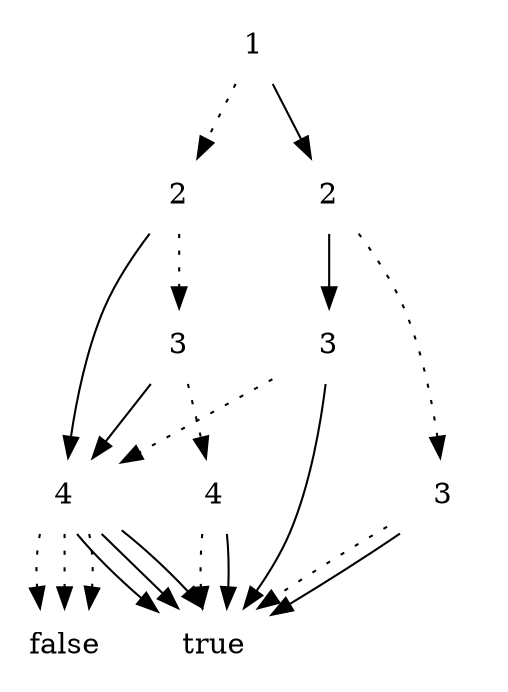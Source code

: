 digraph ArbreDecision {
  Noeud1 [label="1", shape="none"];
  Noeud2 [label="2", shape="none"];
  Noeud4 [label="3", shape="none"];
  Noeud8 [label="4", shape="none"];
  Noeud16 [label="true", shape="none"];
  Noeud16 [label="true", shape="none"];
  Noeud8 -> Noeud16 [style=dotted, shape="none"];
  Noeud8 -> Noeud16 [style=solid, shape="none"];
  Noeud5 [label="4", shape="none"];
  Noeud18 [label="false", shape="none"];
  Noeud16 [label="true", shape="none"];
  Noeud5 -> Noeud18 [style=dotted, shape="none"];
  Noeud5 -> Noeud16 [style=solid, shape="none"];
  Noeud4 -> Noeud8 [style=dotted, shape="none"];
  Noeud4 -> Noeud5 [style=solid, shape="none"];
  Noeud5 [label="4", shape="none"];
  Noeud18 [label="false", shape="none"];
  Noeud16 [label="true", shape="none"];
  Noeud5 -> Noeud18 [style=dotted, shape="none"];
  Noeud5 -> Noeud16 [style=solid, shape="none"];
  Noeud2 -> Noeud4 [style=dotted, shape="none"];
  Noeud2 -> Noeud5 [style=solid, shape="none"];
  Noeud3 [label="2", shape="none"];
  Noeud6 [label="3", shape="none"];
  Noeud16 [label="true", shape="none"];
  Noeud16 [label="true", shape="none"];
  Noeud6 -> Noeud16 [style=dotted, shape="none"];
  Noeud6 -> Noeud16 [style=solid, shape="none"];
  Noeud7 [label="3", shape="none"];
  Noeud5 [label="4", shape="none"];
  Noeud18 [label="false", shape="none"];
  Noeud16 [label="true", shape="none"];
  Noeud5 -> Noeud18 [style=dotted, shape="none"];
  Noeud5 -> Noeud16 [style=solid, shape="none"];
  Noeud16 [label="true", shape="none"];
  Noeud7 -> Noeud5 [style=dotted, shape="none"];
  Noeud7 -> Noeud16 [style=solid, shape="none"];
  Noeud3 -> Noeud6 [style=dotted, shape="none"];
  Noeud3 -> Noeud7 [style=solid, shape="none"];
  Noeud1 -> Noeud2 [style=dotted, shape="none"];
  Noeud1 -> Noeud3 [style=solid, shape="none"];
}
